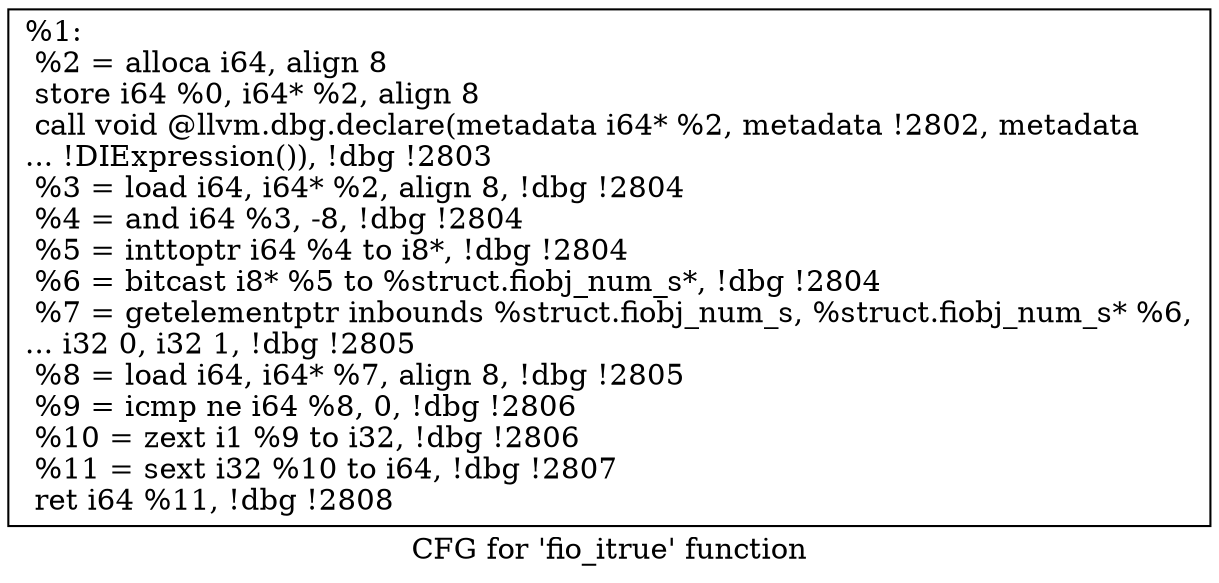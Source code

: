 digraph "CFG for 'fio_itrue' function" {
	label="CFG for 'fio_itrue' function";

	Node0x5568520158d0 [shape=record,label="{%1:\l  %2 = alloca i64, align 8\l  store i64 %0, i64* %2, align 8\l  call void @llvm.dbg.declare(metadata i64* %2, metadata !2802, metadata\l... !DIExpression()), !dbg !2803\l  %3 = load i64, i64* %2, align 8, !dbg !2804\l  %4 = and i64 %3, -8, !dbg !2804\l  %5 = inttoptr i64 %4 to i8*, !dbg !2804\l  %6 = bitcast i8* %5 to %struct.fiobj_num_s*, !dbg !2804\l  %7 = getelementptr inbounds %struct.fiobj_num_s, %struct.fiobj_num_s* %6,\l... i32 0, i32 1, !dbg !2805\l  %8 = load i64, i64* %7, align 8, !dbg !2805\l  %9 = icmp ne i64 %8, 0, !dbg !2806\l  %10 = zext i1 %9 to i32, !dbg !2806\l  %11 = sext i32 %10 to i64, !dbg !2807\l  ret i64 %11, !dbg !2808\l}"];
}
